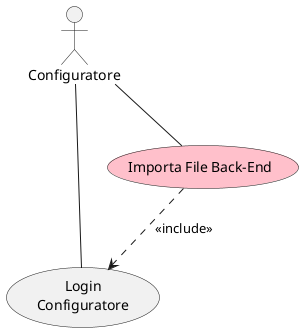 @startuml use_case

:Configuratore: as conf
':Utente: as user
':Amministratore: as admin
'conf -up-> user

conf -- (Login\nConfiguratore)
'conf -- (Visualizza\nGerarchia)
'conf -- (Creazione\nGerarchia)
'conf -- (Registrazione\nConfiguratore)

'admin -- (Registrazione\nConfiguratore)

'(Creazione\nGerarchia) ..> (Login\nConfiguratore): <<include>>
'(Login\nConfiguratore) ..> (Login Utente): <<extends>>

'Versione 2'

':Fruitore: as fruit
'fruit -up-> user

'(Aggiungi\nScambio)
'(Login\nFruitore)
'(Registrazione\nFruitore)
'(Visualizza\nScambi)

'conf --(Aggiungi\nScambio)
'fruit -- (Visualizza\nScambi)
'fruit -- (Registrazione\nFruitore)
'fruit -- (Login\nFruitore)

'(Login\nFruitore) ..> (Login Utente): <<extends>>
'(Visualizza\nScambi) ..> (Login\nFruitore): <<include>>
'(Aggiungi\nScambio) ..> (Login\nConfiguratore): <<include>>

'versione 3'
'(Visualizza\nOfferte\nper categoria)
'(Pubblica\nArticolo)
'(Ritira\nOfferta)
'(Visualizza\nOfferte\nPubblicate)

'fruit -- (Visualizza\nOfferte\nper categoria)
'fruit -- (Pubblica\nArticolo)
'fruit -- (Ritira\nOfferta)
'fruit -- (Visualizza\nOfferte\nPubblicate)
'conf -- (Visualizza\nOfferte\nper categoria)

'(Visualizza\nOfferte\nper categoria) ..> (Login\nFruitore): <<include>>
'(Pubblica\nArticolo) ..> (Login\nFruitore): <<include>>
'(Ritira\nOfferta) ..> (Login\nFruitore): <<include>>
'(Visualizza\nOfferte\nPubblicate) ..> (Login\nFruitore): <<include>>
'(Visualizza\nOfferte\nper categoria) ..> (Login\nConfiguratore): <<include>>

'Versione 4'
'(Baratta\nOggetti) #Pink
'(Accetta\nBaratto) #Pink
'(Visualizza\ne/o Accetta\nAppuntamento) #Pink
'(Visualizza\nofferte\nAperte) #Pink
'(Visualizza offerte\nChiuse o In scambio) #Pink

'fruit -- (Baratta\nOggetti)
'fruit -- (Accetta\nBaratto)
'fruit -- (Visualizza\ne/o Accetta\nAppuntamento)
'conf -- (Visualizza\nofferte\nAperte)
'conf -- (Visualizza offerte\nChiuse o In scambio)

'(Baratta\nOggetti) ..> (Login\nFruitore): <<include>>
'(Accetta\nBaratto) ..> (Login\nFruitore): <<include>>
'(Visualizza\ne/o Accetta\nAppuntamento) ..> (Login\nFruitore): <<include>>
'(Visualizza\nofferte\nAperte) ..> (Login\nConfiguratore): <<include>>
'(Visualizza offerte\nChiuse o In scambio) ..> (Login\nConfiguratore): <<include>>

'Versione 5'
(Importa File Back-End) #Pink

conf -- (Importa File Back-End)

(Importa File Back-End) ..> (Login\nConfiguratore): <<include>>



@enduml